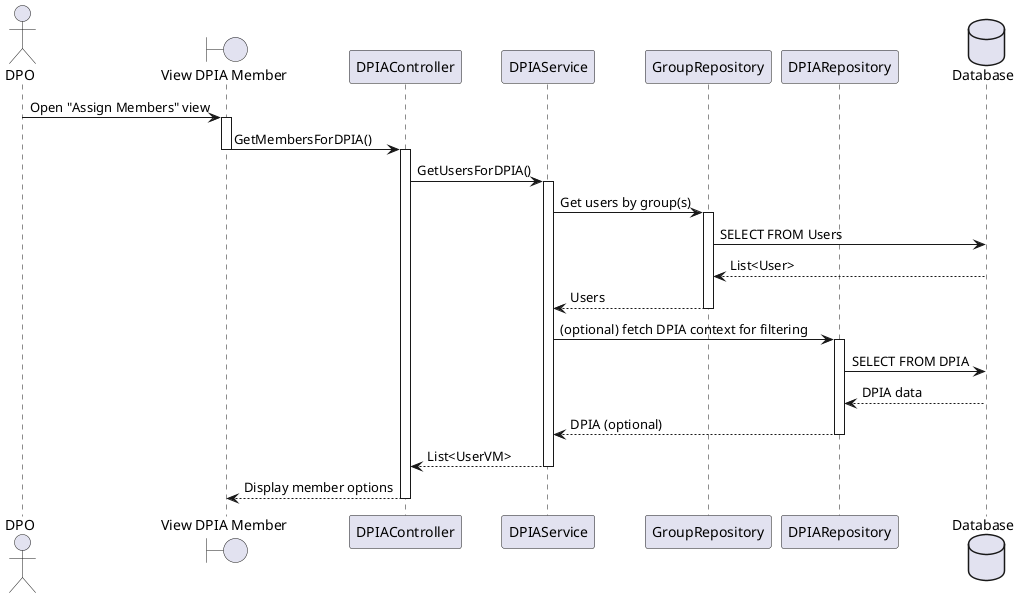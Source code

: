 @startuml
actor DPO
boundary "View DPIA Member" as Screen
participant "DPIAController" as Controller
participant "DPIAService" as Service
participant "GroupRepository" as GroupRepo
participant "DPIARepository" as DPIARepo
database "Database" as DB

DPO -> Screen : Open "Assign Members" view
activate Screen
Screen -> Controller : GetMembersForDPIA()
deactivate Screen
activate Controller

Controller -> Service : GetUsersForDPIA()
activate Service

Service -> GroupRepo : Get users by group(s)
activate GroupRepo
GroupRepo -> DB : SELECT FROM Users 
DB --> GroupRepo : List<User>
GroupRepo --> Service : Users
deactivate GroupRepo

Service -> DPIARepo : (optional) fetch DPIA context for filtering
activate DPIARepo
DPIARepo -> DB : SELECT FROM DPIA 
DB --> DPIARepo : DPIA data
DPIARepo --> Service : DPIA (optional)
deactivate DPIARepo

Service --> Controller : List<UserVM>
deactivate Service

Controller --> Screen : Display member options
deactivate Controller
@enduml
